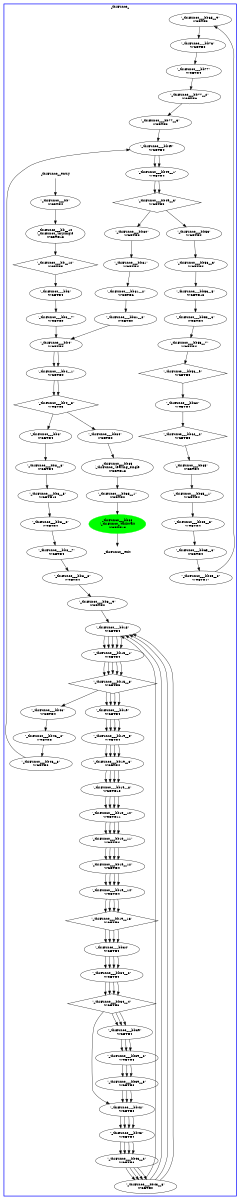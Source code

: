 digraph "CFG" {
fontsize=10;
orientation="portrait";
rankdir="TB";
size="10,8";
_thrFunc0___bb65__9 [fontsize=10, label="\"_thrFunc0___bb65__9\"\nWCET=0", width="0.01"];
_thrFunc0___bb65__1 [fontsize=10, label="\"_thrFunc0___bb65__1\"\nWCET=4", width="0.01"];
_thrFunc0___bb15__3 [fontsize=10, label="\"_thrFunc0___bb15__3\"\nWCET=5", shape=diamond, width="0.01"];
_thrFunc0___bb49__3 [fontsize=10, label="\"_thrFunc0___bb49__3\"\nWCET=5", shape=diamond, width="0.01"];
_thrFunc0___bb19 [fontsize=10, label="\"_thrFunc0___bb19\"\nWCET=4", width="0.01"];
_thrFunc0___bb65__8 [fontsize=10, label="\"_thrFunc0___bb65__8\"\nWCET=17", width="0.01"];
_thrFunc0___bb15 [fontsize=10, label="\"_thrFunc0___bb15\"\nWCET=4", width="0.01"];
_thrFunc0___bb4__1 [fontsize=10, label="\"_thrFunc0___bb4__1\"\nWCET=4", width="0.01"];
_thrFunc0___bb8__7 [fontsize=10, label="\"_thrFunc0___bb8__7\"\nWCET=4", width="0.01"];
_thrFunc0___bb65__6 [fontsize=10, label="\"_thrFunc0___bb65__6\"\nWCET=4", width="0.01"];
_thrFunc0___bb81__3 [fontsize=10, label="\"_thrFunc0___bb81__3\"\nWCET=0", width="0.01"];
_thrFunc0___bb81__2 [fontsize=10, label="\"_thrFunc0___bb81__2\"\nWCET=6", width="0.01"];
_thrFunc0___bb77__3 [fontsize=10, label="\"_thrFunc0___bb77__3\"\nWCET=0", width="0.01"];
_thrFunc0___bb4 [fontsize=10, label="\"_thrFunc0___bb4\"\nWCET=4", width="0.01"];
_thrFunc0___bb39 [fontsize=10, label="\"_thrFunc0___bb39\"\nWCET=4", width="0.01"];
_thrFunc0___bb19__10 [fontsize=10, label="\"_thrFunc0___bb19__10\"\nWCET=11", width="0.01"];
_thrFunc0___bb43__3 [fontsize=10, label="\"_thrFunc0___bb43__3\"\nWCET=0", width="0.01"];
_thrFunc0___bb8__3 [fontsize=10, label="\"_thrFunc0___bb8__3\"\nWCET=4", width="0.01"];
_thrFunc0___bb19__12 [fontsize=10, label="\"_thrFunc0___bb19__12\"\nWCET=4", width="0.01"];
_thrFunc0___bb46 [fontsize=10, label="\"_thrFunc0___bb46\"\nWCET=4", width="0.01"];
_thrFunc0___bb65 [fontsize=10, label="\"_thrFunc0___bb65\"\nWCET=4", width="0.01"];
_thrFunc0___bb65__3 [fontsize=10, label="\"_thrFunc0___bb65__3\"\nWCET=4", width="0.01"];
_thrFunc0___bb77 [fontsize=10, label="\"_thrFunc0___bb77\"\nWCET=4", width="0.01"];
_thrFunc0___bb85__1 [fontsize=10, label="\"_thrFunc0___bb85__1\"\nWCET=0", width="0.01"];
_thrFunc0___bb3 [fontsize=10, label="\"_thrFunc0___bb3\"\nWCET=4", width="0.01"];
_thrFunc0___bb8__5 [fontsize=10, label="\"_thrFunc0___bb8__5\"\nWCET=13", width="0.01"];
_thrFunc0___bb8__9 [fontsize=10, label="\"_thrFunc0___bb8__9\"\nWCET=0", width="0.01"];
_thrFunc0___bb8__8 [fontsize=10, label="\"_thrFunc0___bb8__8\"\nWCET=4", width="0.01"];
_thrFunc0___bb53 [fontsize=10, label="\"_thrFunc0___bb53\"\nWCET=4", width="0.01"];
_thrFunc0___bb77__2 [fontsize=10, label="\"_thrFunc0___bb77__2\"\nWCET=6", width="0.01"];
_thrFunc0___bb80 [fontsize=10, label="\"_thrFunc0___bb80\"\nWCET=0", width="0.01"];
_thrFunc0___bb53__5 [fontsize=10, label="\"_thrFunc0___bb53__5\"\nWCET=13", width="0.01"];
_thrFunc0___bb85 [fontsize=10, label="_thrFunc0___bb85\n(_thrFunc0_)leaving_single\nWCET=13", width="0.01"];
_thrFunc0___bb19__3 [fontsize=10, label="\"_thrFunc0___bb19__3\"\nWCET=4", width="0.01"];
_thrFunc0___bb8__6 [fontsize=10, label="\"_thrFunc0___bb8__6\"\nWCET=4", width="0.01"];
_thrFunc0__entry [color="white", fontsize=10, height="0.01", label="_thrFunc0__entry", width="0.01"];
_thrFunc0___bb34 [fontsize=10, label="\"_thrFunc0___bb34\"\nWCET=4", width="0.01"];
_thrFunc0___bb39__3 [fontsize=10, label="\"_thrFunc0___bb39__3\"\nWCET=0", width="0.01"];
_thrFunc0___bb__10 [fontsize=10, label="_thrFunc0___bb__10\n(_thrFunc0_)mysingle\nWCET=13", width="0.01"];
_thrFunc0___bb46__3 [fontsize=10, label="\"_thrFunc0___bb46__3\"\nWCET=0", width="0.01"];
_thrFunc0___bb53__3 [fontsize=10, label="\"_thrFunc0___bb53__3\"\nWCET=4", width="0.01"];
_thrFunc0___bb81 [fontsize=10, label="\"_thrFunc0___bb81\"\nWCET=4", width="0.01"];
_thrFunc0___bb49 [fontsize=10, label="\"_thrFunc0___bb49\"\nWCET=4", width="0.01"];
_thrFunc0___bb42 [fontsize=10, label="\"_thrFunc0___bb42\"\nWCET=0", width="0.01"];
_thrFunc0___bb53__7 [fontsize=10, label="\"_thrFunc0___bb53__7\"\nWCET=4", width="0.01"];
_thrFunc0___bb86 [color=green, fontsize=10, label="_thrFunc0___bb86\n(_thrFunc0_)taskwait\nWCET=13", style=filled, width="0.01"];
_thrFunc0___bb19__14 [fontsize=10, label="\"_thrFunc0___bb19__14\"\nWCET=4", width="0.01"];
_thrFunc0___bb [fontsize=10, label="\"_thrFunc0___bb\"\nWCET=4", width="0.01"];
_thrFunc0___bb8 [fontsize=10, label="\"_thrFunc0___bb8\"\nWCET=4", width="0.01"];
_thrFunc0___bb49__1 [fontsize=10, label="\"_thrFunc0___bb49__1\"\nWCET=4", width="0.01"];
_thrFunc0___bb19__6 [fontsize=10, label="\"_thrFunc0___bb19__6\"\nWCET=4", width="0.01"];
_thrFunc0___bb4__3 [fontsize=10, label="\"_thrFunc0___bb4__3\"\nWCET=5", shape=diamond, width="0.01"];
_thrFunc0___bb62 [fontsize=10, label="\"_thrFunc0___bb62\"\nWCET=4", width="0.01"];
_thrFunc0___bb3__7 [fontsize=10, label="\"_thrFunc0___bb3__7\"\nWCET=0", width="0.01"];
_thrFunc0___bb34__4 [fontsize=10, label="\"_thrFunc0___bb34__4\"\nWCET=6", shape=diamond, width="0.01"];
_thrFunc0___bb46__2 [fontsize=10, label="\"_thrFunc0___bb46__2\"\nWCET=6", width="0.01"];
_thrFunc0___bb34__2 [fontsize=10, label="\"_thrFunc0___bb34__2\"\nWCET=4", width="0.01"];
_thrFunc0___bb43__2 [fontsize=10, label="\"_thrFunc0___bb43__2\"\nWCET=6", width="0.01"];
_thrFunc0___bb__12 [fontsize=10, label="\"_thrFunc0___bb__12\"\nWCET=5", shape=diamond, width="0.01"];
_thrFunc0___bb19__11 [fontsize=10, label="\"_thrFunc0___bb19__11\"\nWCET=4", width="0.01"];
_thrFunc0___bb15__1 [fontsize=10, label="\"_thrFunc0___bb15__1\"\nWCET=4", width="0.01"];
_thrFunc0___bb62__2 [fontsize=10, label="\"_thrFunc0___bb62__2\"\nWCET=5", shape=diamond, width="0.01"];
_thrFunc0___bb19__8 [fontsize=10, label="\"_thrFunc0___bb19__8\"\nWCET=13", width="0.01"];
_thrFunc0___bb19__16 [fontsize=10, label="\"_thrFunc0___bb19__16\"\nWCET=6", shape=diamond, width="0.01"];
_thrFunc0___bb84 [fontsize=10, label="\"_thrFunc0___bb84\"\nWCET=0", width="0.01"];
_thrFunc0__exit [color="white", fontsize=10, label="_thrFunc0__exit", width="0.01"];
_thrFunc0___bb53__9 [fontsize=10, label="\"_thrFunc0___bb53__9\"\nWCET=5", shape=diamond, width="0.01"];
_thrFunc0___bb39__2 [fontsize=10, label="\"_thrFunc0___bb39__2\"\nWCET=6", width="0.01"];
_thrFunc0___bb53__6 [fontsize=10, label="\"_thrFunc0___bb53__6\"\nWCET=4", width="0.01"];
_thrFunc0___bb76 [fontsize=10, label="\"_thrFunc0___bb76\"\nWCET=0", width="0.01"];
_thrFunc0___bb43 [fontsize=10, label="\"_thrFunc0___bb43\"\nWCET=4", width="0.01"];
_thrFunc0___bb65__9 -> _thrFunc0___bb76  [key=0];
_thrFunc0___bb65__1 -> _thrFunc0___bb65__3  [key=0];
_thrFunc0___bb15__3 -> _thrFunc0___bb19  [key=0];
_thrFunc0___bb15__3 -> _thrFunc0___bb19  [key=1];
_thrFunc0___bb15__3 -> _thrFunc0___bb19  [key=2];
_thrFunc0___bb15__3 -> _thrFunc0___bb19  [key=3];
_thrFunc0___bb15__3 -> _thrFunc0___bb46  [key=0];
_thrFunc0___bb49__3 -> _thrFunc0___bb53  [key=0];
_thrFunc0___bb49__3 -> _thrFunc0___bb80  [key=0];
_thrFunc0___bb19 -> _thrFunc0___bb19__3  [key=0];
_thrFunc0___bb19 -> _thrFunc0___bb19__3  [key=1];
_thrFunc0___bb19 -> _thrFunc0___bb19__3  [key=2];
_thrFunc0___bb19 -> _thrFunc0___bb19__3  [key=3];
_thrFunc0___bb65__8 -> _thrFunc0___bb65__9  [key=0];
_thrFunc0___bb15 -> _thrFunc0___bb15__1  [key=0];
_thrFunc0___bb15 -> _thrFunc0___bb15__1  [key=1];
_thrFunc0___bb15 -> _thrFunc0___bb15__1  [key=2];
_thrFunc0___bb15 -> _thrFunc0___bb15__1  [key=3];
_thrFunc0___bb15 -> _thrFunc0___bb15__1  [key=4];
_thrFunc0___bb4__1 -> _thrFunc0___bb4__3  [key=0];
_thrFunc0___bb4__1 -> _thrFunc0___bb4__3  [key=1];
_thrFunc0___bb8__7 -> _thrFunc0___bb8__8  [key=0];
_thrFunc0___bb65__6 -> _thrFunc0___bb65__8  [key=0];
_thrFunc0___bb81__3 -> _thrFunc0___bb4  [key=0];
_thrFunc0___bb81__2 -> _thrFunc0___bb81__3  [key=0];
_thrFunc0___bb77__3 -> _thrFunc0___bb49  [key=0];
_thrFunc0___bb4 -> _thrFunc0___bb4__1  [key=0];
_thrFunc0___bb4 -> _thrFunc0___bb4__1  [key=1];
_thrFunc0___bb39 -> _thrFunc0___bb39__2  [key=0];
_thrFunc0___bb39 -> _thrFunc0___bb39__2  [key=1];
_thrFunc0___bb39 -> _thrFunc0___bb39__2  [key=2];
_thrFunc0___bb19__10 -> _thrFunc0___bb19__11  [key=0];
_thrFunc0___bb19__10 -> _thrFunc0___bb19__11  [key=1];
_thrFunc0___bb19__10 -> _thrFunc0___bb19__11  [key=2];
_thrFunc0___bb19__10 -> _thrFunc0___bb19__11  [key=3];
_thrFunc0___bb43__3 -> _thrFunc0___bb15  [key=0];
_thrFunc0___bb43__3 -> _thrFunc0___bb15  [key=1];
_thrFunc0___bb43__3 -> _thrFunc0___bb15  [key=2];
_thrFunc0___bb43__3 -> _thrFunc0___bb15  [key=3];
_thrFunc0___bb8__3 -> _thrFunc0___bb8__5  [key=0];
_thrFunc0___bb19__12 -> _thrFunc0___bb19__14  [key=0];
_thrFunc0___bb19__12 -> _thrFunc0___bb19__14  [key=1];
_thrFunc0___bb19__12 -> _thrFunc0___bb19__14  [key=2];
_thrFunc0___bb19__12 -> _thrFunc0___bb19__14  [key=3];
_thrFunc0___bb46 -> _thrFunc0___bb46__2  [key=0];
_thrFunc0___bb65 -> _thrFunc0___bb65__1  [key=0];
_thrFunc0___bb65__3 -> _thrFunc0___bb65__6  [key=0];
_thrFunc0___bb77 -> _thrFunc0___bb77__2  [key=0];
_thrFunc0___bb85__1 -> _thrFunc0___bb86  [key=0];
_thrFunc0___bb3 -> _thrFunc0___bb3__7  [key=0];
_thrFunc0___bb8__5 -> _thrFunc0___bb8__6  [key=0];
_thrFunc0___bb8__9 -> _thrFunc0___bb15  [key=0];
_thrFunc0___bb8__8 -> _thrFunc0___bb8__9  [key=0];
_thrFunc0___bb53 -> _thrFunc0___bb53__3  [key=0];
_thrFunc0___bb77__2 -> _thrFunc0___bb77__3  [key=0];
_thrFunc0___bb80 -> _thrFunc0___bb81  [key=0];
_thrFunc0___bb53__5 -> _thrFunc0___bb53__6  [key=0];
_thrFunc0___bb85 -> _thrFunc0___bb85__1  [key=0];
_thrFunc0___bb19__3 -> _thrFunc0___bb19__6  [key=0];
_thrFunc0___bb19__3 -> _thrFunc0___bb19__6  [key=1];
_thrFunc0___bb19__3 -> _thrFunc0___bb19__6  [key=2];
_thrFunc0___bb19__3 -> _thrFunc0___bb19__6  [key=3];
_thrFunc0___bb8__6 -> _thrFunc0___bb8__7  [key=0];
_thrFunc0__entry -> _thrFunc0___bb  [key=0];
_thrFunc0___bb34 -> _thrFunc0___bb34__2  [key=0];
_thrFunc0___bb34 -> _thrFunc0___bb34__2  [key=1];
_thrFunc0___bb34 -> _thrFunc0___bb34__2  [key=2];
_thrFunc0___bb34 -> _thrFunc0___bb34__2  [key=3];
_thrFunc0___bb39__3 -> _thrFunc0___bb42  [key=0];
_thrFunc0___bb39__3 -> _thrFunc0___bb42  [key=1];
_thrFunc0___bb39__3 -> _thrFunc0___bb42  [key=2];
_thrFunc0___bb__10 -> _thrFunc0___bb__12  [key=0];
_thrFunc0___bb46__3 -> _thrFunc0___bb49  [key=0];
_thrFunc0___bb53__3 -> _thrFunc0___bb53__5  [key=0];
_thrFunc0___bb81 -> _thrFunc0___bb81__2  [key=0];
_thrFunc0___bb49 -> _thrFunc0___bb49__1  [key=0];
_thrFunc0___bb49 -> _thrFunc0___bb49__1  [key=1];
_thrFunc0___bb42 -> _thrFunc0___bb43  [key=0];
_thrFunc0___bb42 -> _thrFunc0___bb43  [key=1];
_thrFunc0___bb42 -> _thrFunc0___bb43  [key=2];
_thrFunc0___bb42 -> _thrFunc0___bb43  [key=3];
_thrFunc0___bb53__7 -> _thrFunc0___bb53__9  [key=0];
_thrFunc0___bb86 -> _thrFunc0__exit  [key=0];
_thrFunc0___bb19__14 -> _thrFunc0___bb19__16  [key=0];
_thrFunc0___bb19__14 -> _thrFunc0___bb19__16  [key=1];
_thrFunc0___bb19__14 -> _thrFunc0___bb19__16  [key=2];
_thrFunc0___bb19__14 -> _thrFunc0___bb19__16  [key=3];
_thrFunc0___bb -> _thrFunc0___bb__10  [key=0];
_thrFunc0___bb8 -> _thrFunc0___bb8__3  [key=0];
_thrFunc0___bb49__1 -> _thrFunc0___bb49__3  [key=0];
_thrFunc0___bb49__1 -> _thrFunc0___bb49__3  [key=1];
_thrFunc0___bb19__6 -> _thrFunc0___bb19__8  [key=0];
_thrFunc0___bb19__6 -> _thrFunc0___bb19__8  [key=1];
_thrFunc0___bb19__6 -> _thrFunc0___bb19__8  [key=2];
_thrFunc0___bb19__6 -> _thrFunc0___bb19__8  [key=3];
_thrFunc0___bb4__3 -> _thrFunc0___bb8  [key=0];
_thrFunc0___bb4__3 -> _thrFunc0___bb84  [key=0];
_thrFunc0___bb62 -> _thrFunc0___bb62__2  [key=0];
_thrFunc0___bb3__7 -> _thrFunc0___bb4  [key=0];
_thrFunc0___bb34__4 -> _thrFunc0___bb39  [key=0];
_thrFunc0___bb34__4 -> _thrFunc0___bb39  [key=1];
_thrFunc0___bb34__4 -> _thrFunc0___bb39  [key=2];
_thrFunc0___bb34__4 -> _thrFunc0___bb42  [key=0];
_thrFunc0___bb46__2 -> _thrFunc0___bb46__3  [key=0];
_thrFunc0___bb34__2 -> _thrFunc0___bb34__4  [key=0];
_thrFunc0___bb34__2 -> _thrFunc0___bb34__4  [key=1];
_thrFunc0___bb34__2 -> _thrFunc0___bb34__4  [key=2];
_thrFunc0___bb34__2 -> _thrFunc0___bb34__4  [key=3];
_thrFunc0___bb43__2 -> _thrFunc0___bb43__3  [key=0];
_thrFunc0___bb43__2 -> _thrFunc0___bb43__3  [key=1];
_thrFunc0___bb43__2 -> _thrFunc0___bb43__3  [key=2];
_thrFunc0___bb43__2 -> _thrFunc0___bb43__3  [key=3];
_thrFunc0___bb__12 -> _thrFunc0___bb3  [key=0];
_thrFunc0___bb19__11 -> _thrFunc0___bb19__12  [key=0];
_thrFunc0___bb19__11 -> _thrFunc0___bb19__12  [key=1];
_thrFunc0___bb19__11 -> _thrFunc0___bb19__12  [key=2];
_thrFunc0___bb19__11 -> _thrFunc0___bb19__12  [key=3];
_thrFunc0___bb15__1 -> _thrFunc0___bb15__3  [key=0];
_thrFunc0___bb15__1 -> _thrFunc0___bb15__3  [key=1];
_thrFunc0___bb15__1 -> _thrFunc0___bb15__3  [key=2];
_thrFunc0___bb15__1 -> _thrFunc0___bb15__3  [key=3];
_thrFunc0___bb15__1 -> _thrFunc0___bb15__3  [key=4];
_thrFunc0___bb62__2 -> _thrFunc0___bb65  [key=0];
_thrFunc0___bb19__8 -> _thrFunc0___bb19__10  [key=0];
_thrFunc0___bb19__8 -> _thrFunc0___bb19__10  [key=1];
_thrFunc0___bb19__8 -> _thrFunc0___bb19__10  [key=2];
_thrFunc0___bb19__8 -> _thrFunc0___bb19__10  [key=3];
_thrFunc0___bb19__16 -> _thrFunc0___bb34  [key=0];
_thrFunc0___bb19__16 -> _thrFunc0___bb34  [key=1];
_thrFunc0___bb19__16 -> _thrFunc0___bb34  [key=2];
_thrFunc0___bb19__16 -> _thrFunc0___bb34  [key=3];
_thrFunc0___bb84 -> _thrFunc0___bb85  [key=0];
_thrFunc0___bb53__9 -> _thrFunc0___bb62  [key=0];
_thrFunc0___bb39__2 -> _thrFunc0___bb39__3  [key=0];
_thrFunc0___bb39__2 -> _thrFunc0___bb39__3  [key=1];
_thrFunc0___bb39__2 -> _thrFunc0___bb39__3  [key=2];
_thrFunc0___bb53__6 -> _thrFunc0___bb53__7  [key=0];
_thrFunc0___bb76 -> _thrFunc0___bb77  [key=0];
_thrFunc0___bb43 -> _thrFunc0___bb43__2  [key=0];
_thrFunc0___bb43 -> _thrFunc0___bb43__2  [key=1];
_thrFunc0___bb43 -> _thrFunc0___bb43__2  [key=2];
_thrFunc0___bb43 -> _thrFunc0___bb43__2  [key=3];
subgraph "cluster__thrFunc0_" {
label=_thrFunc0_
style="bold"
color="blue"
"_thrFunc0___bb"
"_thrFunc0___bb__10"
"_thrFunc0___bb__12"
"_thrFunc0___bb3"
"_thrFunc0___bb3__7"
"_thrFunc0___bb4"
"_thrFunc0___bb4__1"
"_thrFunc0___bb4__3"
"_thrFunc0___bb8"
"_thrFunc0___bb8__3"
"_thrFunc0___bb8__5"
"_thrFunc0___bb8__6"
"_thrFunc0___bb8__7"
"_thrFunc0___bb8__8"
"_thrFunc0___bb8__9"
"_thrFunc0___bb15"
"_thrFunc0___bb15__1"
"_thrFunc0___bb15__3"
"_thrFunc0___bb19"
"_thrFunc0___bb19__3"
"_thrFunc0___bb19__6"
"_thrFunc0___bb19__8"
"_thrFunc0___bb19__10"
"_thrFunc0___bb19__11"
"_thrFunc0___bb19__12"
"_thrFunc0___bb19__14"
"_thrFunc0___bb19__16"
"_thrFunc0___bb34"
"_thrFunc0___bb34__2"
"_thrFunc0___bb34__4"
"_thrFunc0___bb39"
"_thrFunc0___bb39__2"
"_thrFunc0___bb39__3"
"_thrFunc0___bb42"
"_thrFunc0___bb43"
"_thrFunc0___bb43__2"
"_thrFunc0___bb43__3"
"_thrFunc0___bb46"
"_thrFunc0___bb46__2"
"_thrFunc0___bb46__3"
"_thrFunc0___bb49"
"_thrFunc0___bb49__1"
"_thrFunc0___bb49__3"
"_thrFunc0___bb53"
"_thrFunc0___bb53__3"
"_thrFunc0___bb53__5"
"_thrFunc0___bb53__6"
"_thrFunc0___bb53__7"
"_thrFunc0___bb53__9"
"_thrFunc0___bb62"
"_thrFunc0___bb62__2"
"_thrFunc0___bb65"
"_thrFunc0___bb65__1"
"_thrFunc0___bb65__3"
"_thrFunc0___bb65__6"
"_thrFunc0___bb65__8"
"_thrFunc0___bb65__9"


"_thrFunc0___bb76"
"_thrFunc0___bb77"
"_thrFunc0___bb77__2"
"_thrFunc0___bb77__3"
"_thrFunc0___bb80"
"_thrFunc0___bb81"
"_thrFunc0___bb81__2"
"_thrFunc0___bb81__3"
"_thrFunc0___bb84"
"_thrFunc0___bb85"
"_thrFunc0___bb85__1"
"_thrFunc0___bb86"

"_thrFunc0__entry"
"_thrFunc0__exit"
}
subgraph "cluster__taskFunc0_" {
label=_taskFunc0_
style="bold"




























































































































































}
subgraph "cluster_tracepath" {
label=tracepath
style="bold"

















































































}
subgraph "cluster_diff" {
label=diff
style="bold"











































































































































































































































































































































































































































































































































































}
subgraph "cluster_del" {
label=del
style="bold"































}
subgraph "cluster_add" {
label=add
style="bold"
































}
subgraph "cluster_calc_score" {
label=calc_score
style="bold"






























}
subgraph "cluster_reverse_pass" {
label=reverse_pass
style="bold"









































































































































}
subgraph "cluster_forward_pass" {
label=forward_pass
style="bold"




































































































































}
}
